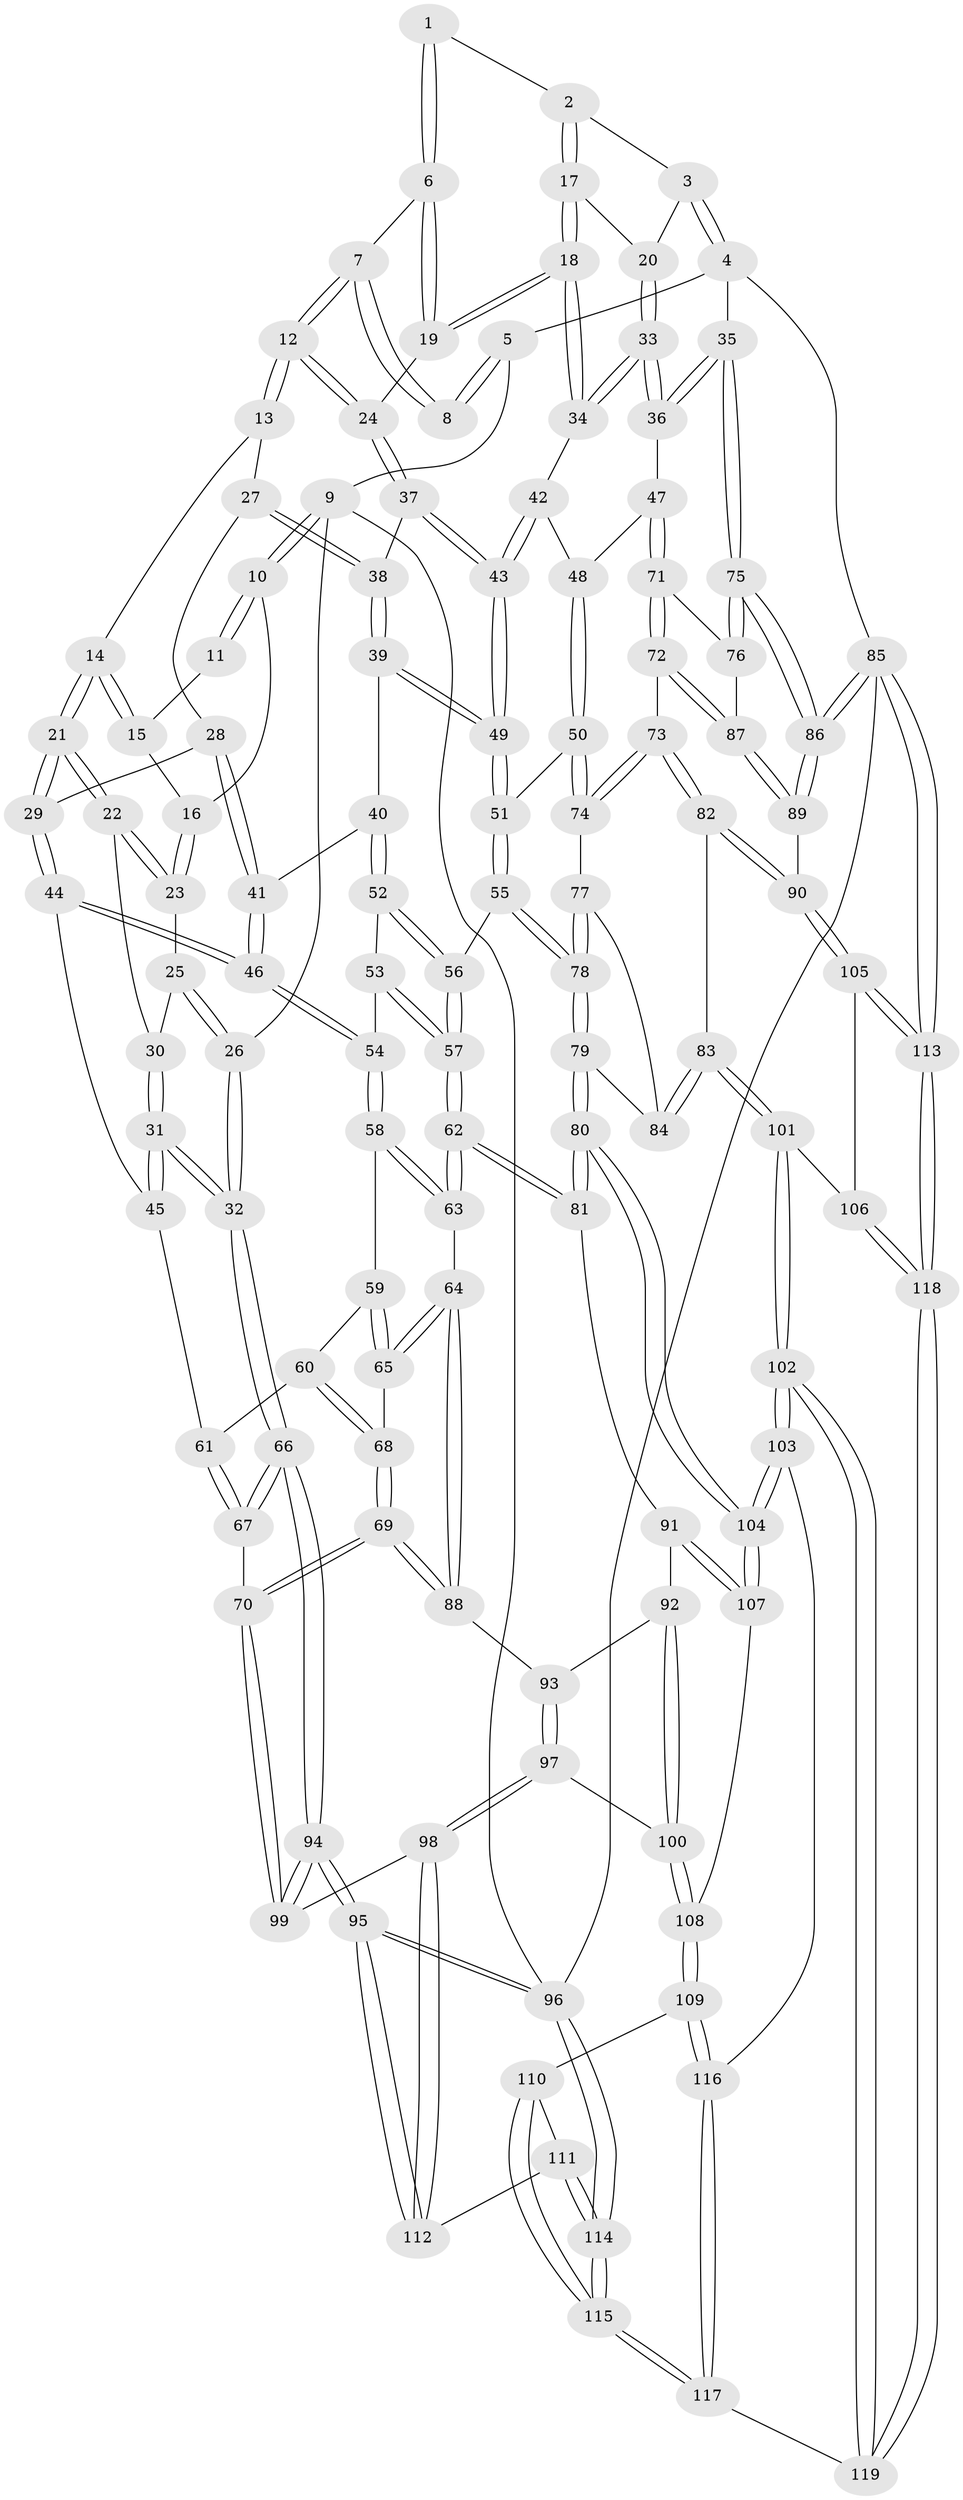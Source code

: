 // coarse degree distribution, {6: 0.11864406779661017, 7: 0.03389830508474576, 2: 0.06779661016949153, 5: 0.3050847457627119, 4: 0.3728813559322034, 3: 0.1016949152542373}
// Generated by graph-tools (version 1.1) at 2025/21/03/04/25 18:21:16]
// undirected, 119 vertices, 294 edges
graph export_dot {
graph [start="1"]
  node [color=gray90,style=filled];
  1 [pos="+0.791447098587193+0"];
  2 [pos="+0.8433035086495381+0.012529472650851135"];
  3 [pos="+0.9424392069290322+0.07561604423555408"];
  4 [pos="+1+0.1499979356928201"];
  5 [pos="+0.7806189422743167+0"];
  6 [pos="+0.6599270501269997+0.11999105053615948"];
  7 [pos="+0.47830549829748287+0"];
  8 [pos="+0.45127386605636644+0"];
  9 [pos="+0+0"];
  10 [pos="+0+0"];
  11 [pos="+0.37322794716807434+0"];
  12 [pos="+0.5072976217219225+0.18347739737998733"];
  13 [pos="+0.3592845417417342+0.1700065742304064"];
  14 [pos="+0.2985285049481205+0.11707720551409498"];
  15 [pos="+0.3293052953534257+0"];
  16 [pos="+0.1249864986471319+0.09538279315287393"];
  17 [pos="+0.8124697812936557+0.14952047240999275"];
  18 [pos="+0.7459669178529992+0.21666969334163416"];
  19 [pos="+0.659186347219556+0.1674580248985649"];
  20 [pos="+0.9405574687470682+0.21687233837923417"];
  21 [pos="+0.17321184387152697+0.22560708642622318"];
  22 [pos="+0.17065251571470624+0.22350759336393844"];
  23 [pos="+0.1316860895446205+0.16725499768307703"];
  24 [pos="+0.5169592876433553+0.19905434935219302"];
  25 [pos="+0+0.1454507200635419"];
  26 [pos="+0+0"];
  27 [pos="+0.3488198464554603+0.252348204843979"];
  28 [pos="+0.27725426803541653+0.26209809705601733"];
  29 [pos="+0.17773736671540513+0.24444548037575706"];
  30 [pos="+0.029727201521038492+0.24460324348180598"];
  31 [pos="+0+0.3977661845970703"];
  32 [pos="+0+0.40047080955188297"];
  33 [pos="+1+0.31088391932276516"];
  34 [pos="+0.7514549533757937+0.28169932929077374"];
  35 [pos="+1+0.3360280508170162"];
  36 [pos="+1+0.34161408436138807"];
  37 [pos="+0.5163686287577738+0.2035222849768379"];
  38 [pos="+0.4311420116243296+0.32566665540636985"];
  39 [pos="+0.42946435697880403+0.3361009556392871"];
  40 [pos="+0.4180049834733075+0.3539028720739301"];
  41 [pos="+0.3531187879516328+0.35952908164267233"];
  42 [pos="+0.7444783035396599+0.2987016669290287"];
  43 [pos="+0.6300810911829248+0.35062432457697057"];
  44 [pos="+0.15933221193837235+0.37392765394758654"];
  45 [pos="+0.15362447868318024+0.37697328158888693"];
  46 [pos="+0.21730320019743626+0.41019999967736304"];
  47 [pos="+0.8916747153205488+0.46814295648024257"];
  48 [pos="+0.7668539776980119+0.3532925568096805"];
  49 [pos="+0.6050623135628284+0.40182034143555995"];
  50 [pos="+0.6954913017100179+0.5136214149320222"];
  51 [pos="+0.6062844812859493+0.47359626737404786"];
  52 [pos="+0.4219693050298161+0.402610908197468"];
  53 [pos="+0.3417954934170025+0.47081231988751426"];
  54 [pos="+0.256030803266576+0.4779706603609891"];
  55 [pos="+0.5339352745682465+0.5205863595860245"];
  56 [pos="+0.48398590839417194+0.5144891621917163"];
  57 [pos="+0.4189835329468516+0.5610097395802687"];
  58 [pos="+0.256221482705131+0.48223831806802775"];
  59 [pos="+0.21797810464348685+0.5340183904777968"];
  60 [pos="+0.17172793244112028+0.557339621359145"];
  61 [pos="+0.10590069892171378+0.5189925246400772"];
  62 [pos="+0.36988261706825165+0.6259354243292681"];
  63 [pos="+0.3301173336828783+0.605667263332906"];
  64 [pos="+0.24176712452146312+0.6270222942295761"];
  65 [pos="+0.22278254906454972+0.6116623759005368"];
  66 [pos="+0+0.5574882202131033"];
  67 [pos="+0.01400168863835157+0.609504381178983"];
  68 [pos="+0.1664900125182178+0.6059539941825062"];
  69 [pos="+0.0888080472202281+0.6671490507008038"];
  70 [pos="+0.08400816546965661+0.6680107392886645"];
  71 [pos="+0.8819348952476236+0.48730396946005733"];
  72 [pos="+0.8239823682578434+0.5471028480845896"];
  73 [pos="+0.8104867854159175+0.5550190613728382"];
  74 [pos="+0.7107598735650419+0.528680368986068"];
  75 [pos="+1+0.5644174563116798"];
  76 [pos="+0.9773129758417135+0.5933978452050568"];
  77 [pos="+0.7107378172183662+0.5287244567788948"];
  78 [pos="+0.5710626328820814+0.6845858190539376"];
  79 [pos="+0.5705993097521372+0.7039604409538172"];
  80 [pos="+0.5248266723792526+0.757658674727339"];
  81 [pos="+0.3793068076896471+0.6650122698483689"];
  82 [pos="+0.7981214281676421+0.7188286524254719"];
  83 [pos="+0.753914444069221+0.7269067293716682"];
  84 [pos="+0.6742780720025738+0.6996319452687347"];
  85 [pos="+1+1"];
  86 [pos="+1+0.8771407350584682"];
  87 [pos="+0.9461149240809238+0.6529210165067073"];
  88 [pos="+0.21135623827864336+0.6946870974296533"];
  89 [pos="+0.962787658746613+0.7665452152263017"];
  90 [pos="+0.8697055294726164+0.7749975642714404"];
  91 [pos="+0.29995774251920465+0.7508195013076163"];
  92 [pos="+0.2761174790636292+0.7419615062544114"];
  93 [pos="+0.21481177398052395+0.6996981148336755"];
  94 [pos="+0+0.8676485416458082"];
  95 [pos="+0+0.9553575965039945"];
  96 [pos="+0+1"];
  97 [pos="+0.16361075886746992+0.7923620233050059"];
  98 [pos="+0.10139703813252614+0.7895124838678566"];
  99 [pos="+0.08575999358931304+0.7532359685298836"];
  100 [pos="+0.1700405809145492+0.795300153117457"];
  101 [pos="+0.7170441795941439+0.7893274091389815"];
  102 [pos="+0.5329968263848857+0.9066510681740396"];
  103 [pos="+0.5319405731343557+0.9046809874812907"];
  104 [pos="+0.5257082875388726+0.8848227499028091"];
  105 [pos="+0.8488965896010724+0.8232252019012202"];
  106 [pos="+0.7600714042552296+0.9350349657058482"];
  107 [pos="+0.3034223795985088+0.8067192814517828"];
  108 [pos="+0.2539268314581595+0.8760629390072848"];
  109 [pos="+0.2483609635772859+0.9100344233138139"];
  110 [pos="+0.15043089912715624+0.9063789258857287"];
  111 [pos="+0.10545199030212307+0.8860015808522458"];
  112 [pos="+0.09120652248446229+0.824095335660674"];
  113 [pos="+1+1"];
  114 [pos="+0+1"];
  115 [pos="+0.05170171255261076+1"];
  116 [pos="+0.25146569074010805+0.9165703232721357"];
  117 [pos="+0.2814151103315069+1"];
  118 [pos="+0.6431298504908688+1"];
  119 [pos="+0.6084842945434303+1"];
  1 -- 2;
  1 -- 6;
  1 -- 6;
  2 -- 3;
  2 -- 17;
  2 -- 17;
  3 -- 4;
  3 -- 4;
  3 -- 20;
  4 -- 5;
  4 -- 35;
  4 -- 85;
  5 -- 8;
  5 -- 8;
  5 -- 9;
  6 -- 7;
  6 -- 19;
  6 -- 19;
  7 -- 8;
  7 -- 8;
  7 -- 12;
  7 -- 12;
  9 -- 10;
  9 -- 10;
  9 -- 26;
  9 -- 96;
  10 -- 11;
  10 -- 11;
  10 -- 16;
  11 -- 15;
  12 -- 13;
  12 -- 13;
  12 -- 24;
  12 -- 24;
  13 -- 14;
  13 -- 27;
  14 -- 15;
  14 -- 15;
  14 -- 21;
  14 -- 21;
  15 -- 16;
  16 -- 23;
  16 -- 23;
  17 -- 18;
  17 -- 18;
  17 -- 20;
  18 -- 19;
  18 -- 19;
  18 -- 34;
  18 -- 34;
  19 -- 24;
  20 -- 33;
  20 -- 33;
  21 -- 22;
  21 -- 22;
  21 -- 29;
  21 -- 29;
  22 -- 23;
  22 -- 23;
  22 -- 30;
  23 -- 25;
  24 -- 37;
  24 -- 37;
  25 -- 26;
  25 -- 26;
  25 -- 30;
  26 -- 32;
  26 -- 32;
  27 -- 28;
  27 -- 38;
  27 -- 38;
  28 -- 29;
  28 -- 41;
  28 -- 41;
  29 -- 44;
  29 -- 44;
  30 -- 31;
  30 -- 31;
  31 -- 32;
  31 -- 32;
  31 -- 45;
  31 -- 45;
  32 -- 66;
  32 -- 66;
  33 -- 34;
  33 -- 34;
  33 -- 36;
  33 -- 36;
  34 -- 42;
  35 -- 36;
  35 -- 36;
  35 -- 75;
  35 -- 75;
  36 -- 47;
  37 -- 38;
  37 -- 43;
  37 -- 43;
  38 -- 39;
  38 -- 39;
  39 -- 40;
  39 -- 49;
  39 -- 49;
  40 -- 41;
  40 -- 52;
  40 -- 52;
  41 -- 46;
  41 -- 46;
  42 -- 43;
  42 -- 43;
  42 -- 48;
  43 -- 49;
  43 -- 49;
  44 -- 45;
  44 -- 46;
  44 -- 46;
  45 -- 61;
  46 -- 54;
  46 -- 54;
  47 -- 48;
  47 -- 71;
  47 -- 71;
  48 -- 50;
  48 -- 50;
  49 -- 51;
  49 -- 51;
  50 -- 51;
  50 -- 74;
  50 -- 74;
  51 -- 55;
  51 -- 55;
  52 -- 53;
  52 -- 56;
  52 -- 56;
  53 -- 54;
  53 -- 57;
  53 -- 57;
  54 -- 58;
  54 -- 58;
  55 -- 56;
  55 -- 78;
  55 -- 78;
  56 -- 57;
  56 -- 57;
  57 -- 62;
  57 -- 62;
  58 -- 59;
  58 -- 63;
  58 -- 63;
  59 -- 60;
  59 -- 65;
  59 -- 65;
  60 -- 61;
  60 -- 68;
  60 -- 68;
  61 -- 67;
  61 -- 67;
  62 -- 63;
  62 -- 63;
  62 -- 81;
  62 -- 81;
  63 -- 64;
  64 -- 65;
  64 -- 65;
  64 -- 88;
  64 -- 88;
  65 -- 68;
  66 -- 67;
  66 -- 67;
  66 -- 94;
  66 -- 94;
  67 -- 70;
  68 -- 69;
  68 -- 69;
  69 -- 70;
  69 -- 70;
  69 -- 88;
  69 -- 88;
  70 -- 99;
  70 -- 99;
  71 -- 72;
  71 -- 72;
  71 -- 76;
  72 -- 73;
  72 -- 87;
  72 -- 87;
  73 -- 74;
  73 -- 74;
  73 -- 82;
  73 -- 82;
  74 -- 77;
  75 -- 76;
  75 -- 76;
  75 -- 86;
  75 -- 86;
  76 -- 87;
  77 -- 78;
  77 -- 78;
  77 -- 84;
  78 -- 79;
  78 -- 79;
  79 -- 80;
  79 -- 80;
  79 -- 84;
  80 -- 81;
  80 -- 81;
  80 -- 104;
  80 -- 104;
  81 -- 91;
  82 -- 83;
  82 -- 90;
  82 -- 90;
  83 -- 84;
  83 -- 84;
  83 -- 101;
  83 -- 101;
  85 -- 86;
  85 -- 86;
  85 -- 113;
  85 -- 113;
  85 -- 96;
  86 -- 89;
  86 -- 89;
  87 -- 89;
  87 -- 89;
  88 -- 93;
  89 -- 90;
  90 -- 105;
  90 -- 105;
  91 -- 92;
  91 -- 107;
  91 -- 107;
  92 -- 93;
  92 -- 100;
  92 -- 100;
  93 -- 97;
  93 -- 97;
  94 -- 95;
  94 -- 95;
  94 -- 99;
  94 -- 99;
  95 -- 96;
  95 -- 96;
  95 -- 112;
  95 -- 112;
  96 -- 114;
  96 -- 114;
  97 -- 98;
  97 -- 98;
  97 -- 100;
  98 -- 99;
  98 -- 112;
  98 -- 112;
  100 -- 108;
  100 -- 108;
  101 -- 102;
  101 -- 102;
  101 -- 106;
  102 -- 103;
  102 -- 103;
  102 -- 119;
  102 -- 119;
  103 -- 104;
  103 -- 104;
  103 -- 116;
  104 -- 107;
  104 -- 107;
  105 -- 106;
  105 -- 113;
  105 -- 113;
  106 -- 118;
  106 -- 118;
  107 -- 108;
  108 -- 109;
  108 -- 109;
  109 -- 110;
  109 -- 116;
  109 -- 116;
  110 -- 111;
  110 -- 115;
  110 -- 115;
  111 -- 112;
  111 -- 114;
  111 -- 114;
  113 -- 118;
  113 -- 118;
  114 -- 115;
  114 -- 115;
  115 -- 117;
  115 -- 117;
  116 -- 117;
  116 -- 117;
  117 -- 119;
  118 -- 119;
  118 -- 119;
}
